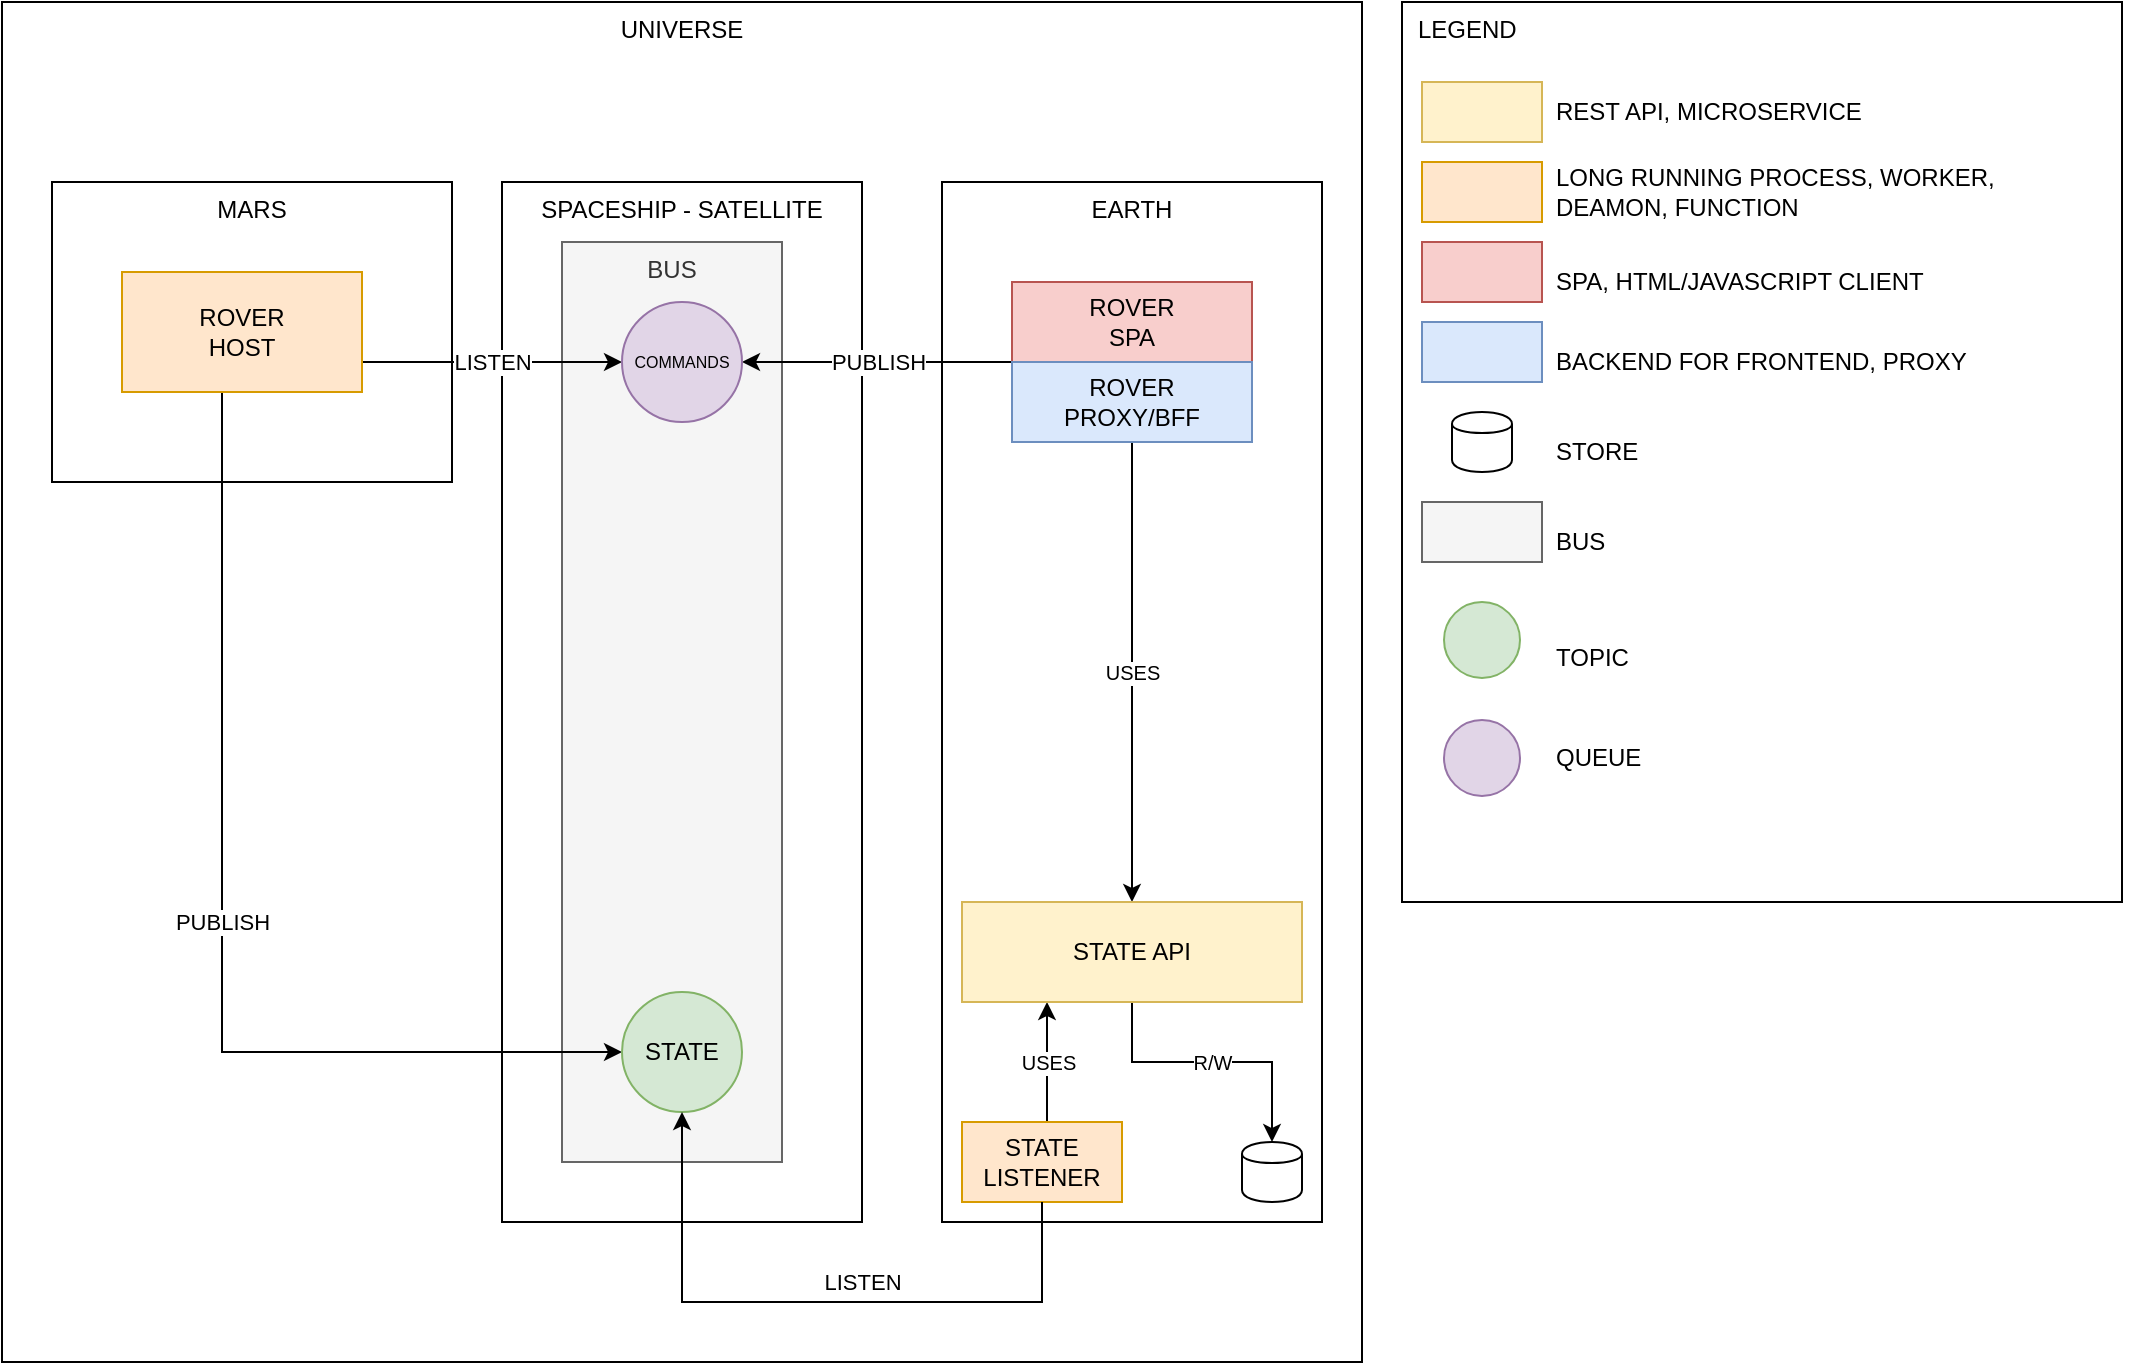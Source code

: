 <mxfile version="12.6.5" type="device"><diagram id="7gab20Cv9mg2c4lpEDcG" name="Page-1"><mxGraphModel dx="1329" dy="848" grid="1" gridSize="10" guides="1" tooltips="1" connect="1" arrows="1" fold="1" page="1" pageScale="1" pageWidth="1100" pageHeight="850" math="0" shadow="0"><root><mxCell id="0"/><mxCell id="1" parent="0"/><mxCell id="Swi3SQ8UBD_xxnNdQFFC-5" value="UNIVERSE" style="rounded=0;whiteSpace=wrap;html=1;fillColor=none;verticalAlign=top;" parent="1" vertex="1"><mxGeometry x="30" y="50" width="680" height="680" as="geometry"/></mxCell><mxCell id="Swi3SQ8UBD_xxnNdQFFC-6" value="SPACESHIP - SATELLITE" style="rounded=0;whiteSpace=wrap;html=1;fillColor=none;verticalAlign=top;" parent="1" vertex="1"><mxGeometry x="280" y="140" width="180" height="520" as="geometry"/></mxCell><mxCell id="Swi3SQ8UBD_xxnNdQFFC-7" value="BUS" style="rounded=0;whiteSpace=wrap;html=1;fillColor=#f5f5f5;verticalAlign=top;strokeColor=#666666;fontColor=#333333;" parent="1" vertex="1"><mxGeometry x="310" y="170" width="110" height="460" as="geometry"/></mxCell><mxCell id="Swi3SQ8UBD_xxnNdQFFC-4" value="EARTH" style="rounded=0;whiteSpace=wrap;html=1;fillColor=none;verticalAlign=top;" parent="1" vertex="1"><mxGeometry x="500" y="140" width="190" height="520" as="geometry"/></mxCell><mxCell id="Swi3SQ8UBD_xxnNdQFFC-3" value="MARS" style="rounded=0;whiteSpace=wrap;html=1;fillColor=none;verticalAlign=top;" parent="1" vertex="1"><mxGeometry x="55" y="140" width="200" height="150" as="geometry"/></mxCell><mxCell id="Swi3SQ8UBD_xxnNdQFFC-8" value="LISTEN" style="edgeStyle=orthogonalEdgeStyle;rounded=0;orthogonalLoop=1;jettySize=auto;html=1;entryX=0;entryY=0.5;entryDx=0;entryDy=0;" parent="1" source="Swi3SQ8UBD_xxnNdQFFC-1" target="1OT6CXt8HtrtITIZLeL8-24" edge="1"><mxGeometry relative="1" as="geometry"><Array as="points"><mxPoint x="260" y="230"/><mxPoint x="260" y="230"/></Array></mxGeometry></mxCell><mxCell id="Swi3SQ8UBD_xxnNdQFFC-9" value="PUBLISH" style="edgeStyle=orthogonalEdgeStyle;rounded=0;orthogonalLoop=1;jettySize=auto;html=1;entryX=0;entryY=0.5;entryDx=0;entryDy=0;" parent="1" source="Swi3SQ8UBD_xxnNdQFFC-1" target="1OT6CXt8HtrtITIZLeL8-21" edge="1"><mxGeometry relative="1" as="geometry"><Array as="points"><mxPoint x="140" y="575"/></Array></mxGeometry></mxCell><mxCell id="Swi3SQ8UBD_xxnNdQFFC-1" value="ROVER&lt;br&gt;HOST" style="rounded=0;whiteSpace=wrap;html=1;fillColor=#ffe6cc;strokeColor=#d79b00;" parent="1" vertex="1"><mxGeometry x="90" y="185" width="120" height="60" as="geometry"/></mxCell><mxCell id="Swi3SQ8UBD_xxnNdQFFC-2" value="ROVER&lt;br&gt;SPA" style="rounded=0;whiteSpace=wrap;html=1;fillColor=#f8cecc;strokeColor=#b85450;" parent="1" vertex="1"><mxGeometry x="535" y="190" width="120" height="40" as="geometry"/></mxCell><mxCell id="Swi3SQ8UBD_xxnNdQFFC-11" value="PUBLISH" style="edgeStyle=orthogonalEdgeStyle;rounded=0;orthogonalLoop=1;jettySize=auto;html=1;" parent="1" source="Swi3SQ8UBD_xxnNdQFFC-10" edge="1"><mxGeometry relative="1" as="geometry"><Array as="points"><mxPoint x="400" y="230"/></Array><mxPoint x="400" y="230" as="targetPoint"/></mxGeometry></mxCell><mxCell id="1OT6CXt8HtrtITIZLeL8-43" value="USES" style="edgeStyle=orthogonalEdgeStyle;rounded=0;orthogonalLoop=1;jettySize=auto;html=1;fontSize=10;" edge="1" parent="1" source="Swi3SQ8UBD_xxnNdQFFC-10" target="1OT6CXt8HtrtITIZLeL8-16"><mxGeometry relative="1" as="geometry"/></mxCell><mxCell id="Swi3SQ8UBD_xxnNdQFFC-10" value="ROVER&lt;br&gt;PROXY/BFF" style="rounded=0;whiteSpace=wrap;html=1;fillColor=#dae8fc;strokeColor=#6c8ebf;" parent="1" vertex="1"><mxGeometry x="535" y="230" width="120" height="40" as="geometry"/></mxCell><mxCell id="1OT6CXt8HtrtITIZLeL8-1" value="LEGEND" style="rounded=0;whiteSpace=wrap;html=1;fillColor=none;verticalAlign=top;align=left;spacingLeft=6;" vertex="1" parent="1"><mxGeometry x="730" y="50" width="360" height="450" as="geometry"/></mxCell><mxCell id="1OT6CXt8HtrtITIZLeL8-2" value="" style="rounded=0;whiteSpace=wrap;html=1;fillColor=#ffe6cc;strokeColor=#d79b00;" vertex="1" parent="1"><mxGeometry x="740" y="130" width="60" height="30" as="geometry"/></mxCell><mxCell id="1OT6CXt8HtrtITIZLeL8-3" value="LONG RUNNING PROCESS, WORKER, DEAMON, FUNCTION" style="text;html=1;strokeColor=none;fillColor=none;align=left;verticalAlign=middle;whiteSpace=wrap;rounded=0;" vertex="1" parent="1"><mxGeometry x="805" y="130" width="275" height="30" as="geometry"/></mxCell><mxCell id="1OT6CXt8HtrtITIZLeL8-4" value="" style="rounded=0;whiteSpace=wrap;html=1;fillColor=#f8cecc;strokeColor=#b85450;" vertex="1" parent="1"><mxGeometry x="740" y="170" width="60" height="30" as="geometry"/></mxCell><mxCell id="1OT6CXt8HtrtITIZLeL8-5" value="SPA, HTML/JAVASCRIPT CLIENT" style="text;html=1;strokeColor=none;fillColor=none;align=left;verticalAlign=middle;whiteSpace=wrap;rounded=0;" vertex="1" parent="1"><mxGeometry x="805" y="180" width="280" height="20" as="geometry"/></mxCell><mxCell id="1OT6CXt8HtrtITIZLeL8-8" value="" style="rounded=0;whiteSpace=wrap;html=1;fillColor=#dae8fc;strokeColor=#6c8ebf;" vertex="1" parent="1"><mxGeometry x="740" y="210" width="60" height="30" as="geometry"/></mxCell><mxCell id="1OT6CXt8HtrtITIZLeL8-9" value="BACKEND FOR FRONTEND, PROXY" style="text;html=1;strokeColor=none;fillColor=none;align=left;verticalAlign=middle;whiteSpace=wrap;rounded=0;" vertex="1" parent="1"><mxGeometry x="805" y="220" width="235" height="20" as="geometry"/></mxCell><mxCell id="1OT6CXt8HtrtITIZLeL8-40" value="USES" style="edgeStyle=orthogonalEdgeStyle;rounded=0;orthogonalLoop=1;jettySize=auto;html=1;entryX=0.25;entryY=1;entryDx=0;entryDy=0;fontSize=10;" edge="1" parent="1" source="1OT6CXt8HtrtITIZLeL8-10" target="1OT6CXt8HtrtITIZLeL8-16"><mxGeometry relative="1" as="geometry"><Array as="points"><mxPoint x="553" y="580"/></Array></mxGeometry></mxCell><mxCell id="1OT6CXt8HtrtITIZLeL8-10" value="STATE&lt;br&gt;LISTENER" style="rounded=0;whiteSpace=wrap;html=1;fillColor=#ffe6cc;strokeColor=#d79b00;" vertex="1" parent="1"><mxGeometry x="510" y="610" width="80" height="40" as="geometry"/></mxCell><mxCell id="1OT6CXt8HtrtITIZLeL8-12" value="" style="shape=cylinder;whiteSpace=wrap;html=1;boundedLbl=1;backgroundOutline=1;fillColor=none;align=left;" vertex="1" parent="1"><mxGeometry x="650" y="620" width="30" height="30" as="geometry"/></mxCell><mxCell id="1OT6CXt8HtrtITIZLeL8-14" value="" style="shape=cylinder;whiteSpace=wrap;html=1;boundedLbl=1;backgroundOutline=1;fillColor=none;align=left;" vertex="1" parent="1"><mxGeometry x="755" y="255" width="30" height="30" as="geometry"/></mxCell><mxCell id="1OT6CXt8HtrtITIZLeL8-15" value="STORE" style="text;html=1;strokeColor=none;fillColor=none;align=left;verticalAlign=middle;whiteSpace=wrap;rounded=0;" vertex="1" parent="1"><mxGeometry x="805" y="265" width="295" height="20" as="geometry"/></mxCell><mxCell id="1OT6CXt8HtrtITIZLeL8-21" value="STATE" style="ellipse;whiteSpace=wrap;html=1;aspect=fixed;fillColor=#d5e8d4;align=center;strokeColor=#82b366;" vertex="1" parent="1"><mxGeometry x="340" y="545" width="60" height="60" as="geometry"/></mxCell><mxCell id="1OT6CXt8HtrtITIZLeL8-22" value="" style="rounded=0;whiteSpace=wrap;html=1;fillColor=#f5f5f5;strokeColor=#666666;fontColor=#333333;" vertex="1" parent="1"><mxGeometry x="740" y="300" width="60" height="30" as="geometry"/></mxCell><mxCell id="1OT6CXt8HtrtITIZLeL8-23" value="BUS" style="text;html=1;strokeColor=none;fillColor=none;align=left;verticalAlign=middle;whiteSpace=wrap;rounded=0;" vertex="1" parent="1"><mxGeometry x="805" y="310" width="295" height="20" as="geometry"/></mxCell><mxCell id="1OT6CXt8HtrtITIZLeL8-24" value="COMMANDS" style="ellipse;whiteSpace=wrap;html=1;aspect=fixed;fillColor=#e1d5e7;align=center;strokeColor=#9673a6;fontSize=8;" vertex="1" parent="1"><mxGeometry x="340" y="200" width="60" height="60" as="geometry"/></mxCell><mxCell id="1OT6CXt8HtrtITIZLeL8-26" value="" style="ellipse;whiteSpace=wrap;html=1;aspect=fixed;fillColor=#d5e8d4;align=center;strokeColor=#82b366;" vertex="1" parent="1"><mxGeometry x="751" y="350" width="38" height="38" as="geometry"/></mxCell><mxCell id="1OT6CXt8HtrtITIZLeL8-27" value="TOPIC" style="text;html=1;strokeColor=none;fillColor=none;align=left;verticalAlign=middle;whiteSpace=wrap;rounded=0;" vertex="1" parent="1"><mxGeometry x="805" y="368" width="295" height="20" as="geometry"/></mxCell><mxCell id="1OT6CXt8HtrtITIZLeL8-30" value="" style="ellipse;whiteSpace=wrap;html=1;aspect=fixed;fillColor=#e1d5e7;align=center;strokeColor=#9673a6;" vertex="1" parent="1"><mxGeometry x="751" y="409" width="38" height="38" as="geometry"/></mxCell><mxCell id="1OT6CXt8HtrtITIZLeL8-31" value="QUEUE" style="text;html=1;strokeColor=none;fillColor=none;align=left;verticalAlign=middle;whiteSpace=wrap;rounded=0;" vertex="1" parent="1"><mxGeometry x="805" y="418" width="295" height="20" as="geometry"/></mxCell><mxCell id="1OT6CXt8HtrtITIZLeL8-41" value="R/W" style="edgeStyle=orthogonalEdgeStyle;rounded=0;orthogonalLoop=1;jettySize=auto;html=1;fontSize=10;" edge="1" parent="1" source="1OT6CXt8HtrtITIZLeL8-16"><mxGeometry relative="1" as="geometry"><mxPoint x="665" y="620" as="targetPoint"/><Array as="points"><mxPoint x="595" y="580"/><mxPoint x="665" y="580"/></Array></mxGeometry></mxCell><mxCell id="1OT6CXt8HtrtITIZLeL8-16" value="STATE API" style="rounded=0;whiteSpace=wrap;html=1;fillColor=#fff2cc;strokeColor=#d6b656;" vertex="1" parent="1"><mxGeometry x="510" y="500" width="170" height="50" as="geometry"/></mxCell><mxCell id="1OT6CXt8HtrtITIZLeL8-36" value="LISTEN" style="edgeStyle=orthogonalEdgeStyle;rounded=0;orthogonalLoop=1;jettySize=auto;html=1;exitX=0.5;exitY=1;exitDx=0;exitDy=0;" edge="1" parent="1" source="1OT6CXt8HtrtITIZLeL8-10" target="1OT6CXt8HtrtITIZLeL8-21"><mxGeometry x="-0.139" y="-10" relative="1" as="geometry"><Array as="points"><mxPoint x="550" y="700"/><mxPoint x="370" y="700"/></Array><mxPoint x="590" y="630" as="sourcePoint"/><mxPoint x="440" y="480" as="targetPoint"/><mxPoint as="offset"/></mxGeometry></mxCell><mxCell id="1OT6CXt8HtrtITIZLeL8-38" value="" style="rounded=0;whiteSpace=wrap;html=1;fillColor=#fff2cc;strokeColor=#d6b656;" vertex="1" parent="1"><mxGeometry x="740" y="90" width="60" height="30" as="geometry"/></mxCell><mxCell id="1OT6CXt8HtrtITIZLeL8-39" value="REST API, MICROSERVICE" style="text;html=1;strokeColor=none;fillColor=none;align=left;verticalAlign=middle;whiteSpace=wrap;rounded=0;" vertex="1" parent="1"><mxGeometry x="805" y="90" width="275" height="30" as="geometry"/></mxCell></root></mxGraphModel></diagram></mxfile>